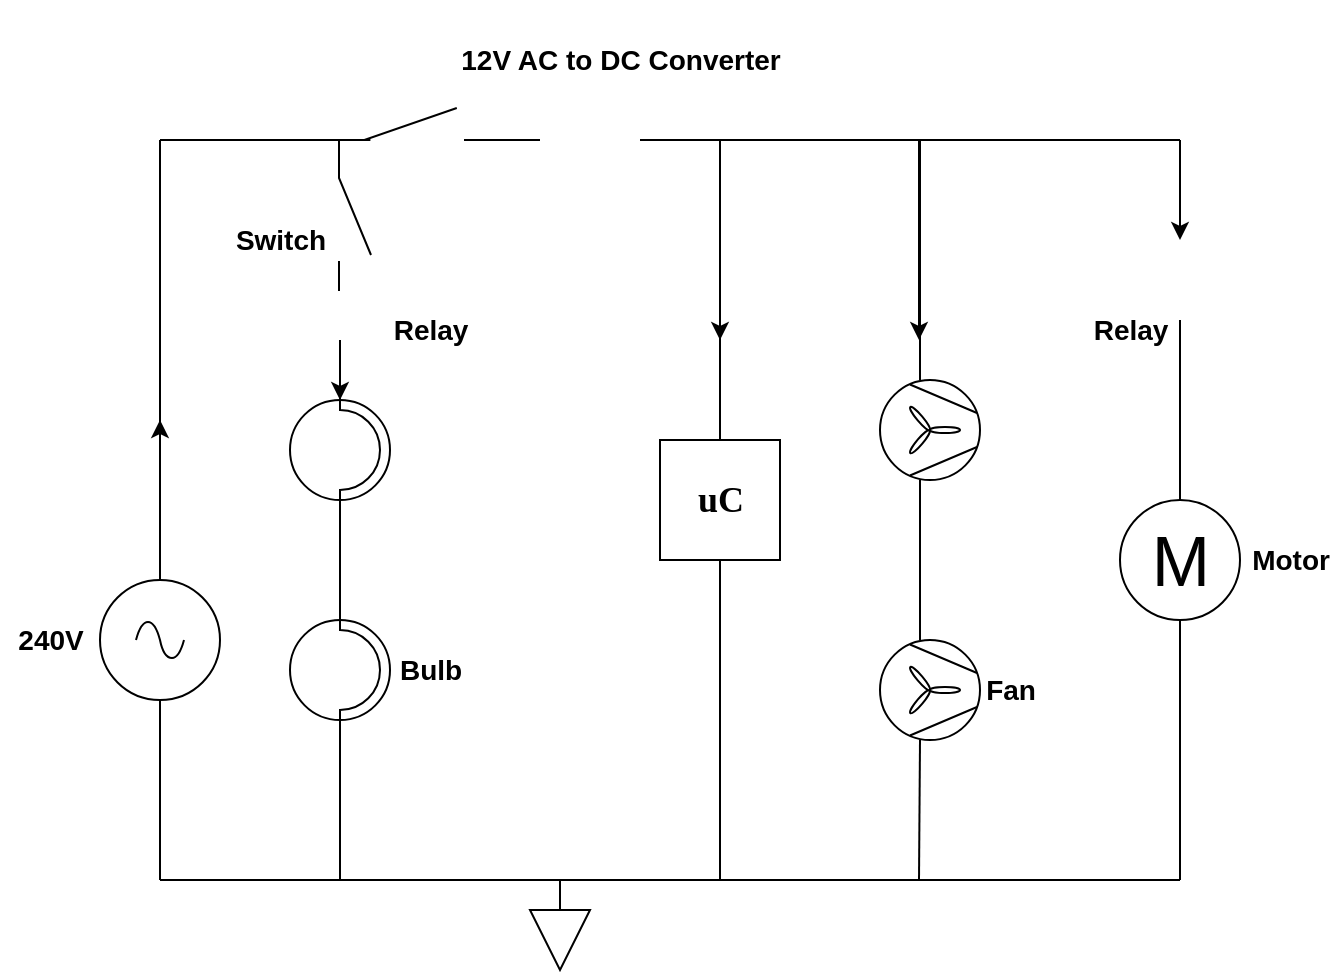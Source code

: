 <mxfile version="14.9.5" type="device"><diagram id="0c5U_8p9nLta7lsUkZaF" name="Page-1"><mxGraphModel dx="578" dy="505" grid="1" gridSize="10" guides="1" tooltips="1" connect="1" arrows="1" fold="1" page="1" pageScale="1" pageWidth="850" pageHeight="1100" math="0" shadow="0"><root><mxCell id="0"/><mxCell id="1" parent="0"/><mxCell id="4mtHJj6S7-5xOOALQiiD-1" value="" style="pointerEvents=1;verticalLabelPosition=bottom;shadow=0;dashed=0;align=center;html=1;verticalAlign=top;shape=mxgraph.electrical.signal_sources.source;aspect=fixed;points=[[0.5,0,0],[1,0.5,0],[0.5,1,0],[0,0.5,0]];elSignalType=ac;" vertex="1" parent="1"><mxGeometry x="160" y="340" width="60" height="60" as="geometry"/></mxCell><mxCell id="4mtHJj6S7-5xOOALQiiD-8" value="" style="pointerEvents=1;verticalLabelPosition=bottom;shadow=0;dashed=0;align=center;html=1;verticalAlign=top;shape=mxgraph.electrical.miscellaneous.illuminating_bulb;rotation=90;" vertex="1" parent="1"><mxGeometry x="250" y="360" width="60" height="50" as="geometry"/></mxCell><mxCell id="4mtHJj6S7-5xOOALQiiD-9" value="" style="verticalLabelPosition=bottom;outlineConnect=0;align=center;dashed=0;html=1;verticalAlign=top;shape=mxgraph.pid2misc.fan;fanType=common" vertex="1" parent="1"><mxGeometry x="550" y="240" width="50" height="50" as="geometry"/></mxCell><mxCell id="4mtHJj6S7-5xOOALQiiD-10" value="M" style="verticalLabelPosition=middle;shadow=0;dashed=0;align=center;html=1;verticalAlign=middle;strokeWidth=1;shape=ellipse;aspect=fixed;fontSize=35;" vertex="1" parent="1"><mxGeometry x="670" y="300" width="60" height="60" as="geometry"/></mxCell><mxCell id="4mtHJj6S7-5xOOALQiiD-14" value="" style="endArrow=none;html=1;exitX=0.5;exitY=0;exitDx=0;exitDy=0;exitPerimeter=0;" edge="1" parent="1" source="4mtHJj6S7-5xOOALQiiD-1"><mxGeometry width="50" height="50" relative="1" as="geometry"><mxPoint x="400" y="290" as="sourcePoint"/><mxPoint x="190" y="120" as="targetPoint"/></mxGeometry></mxCell><mxCell id="4mtHJj6S7-5xOOALQiiD-16" value="" style="endArrow=none;html=1;entryX=0.28;entryY=1;entryDx=0;entryDy=0;entryPerimeter=0;" edge="1" parent="1" target="4mtHJj6S7-5xOOALQiiD-17"><mxGeometry width="50" height="50" relative="1" as="geometry"><mxPoint x="190" y="120" as="sourcePoint"/><mxPoint x="310" y="120" as="targetPoint"/></mxGeometry></mxCell><mxCell id="4mtHJj6S7-5xOOALQiiD-17" value="" style="pointerEvents=1;verticalLabelPosition=bottom;shadow=0;dashed=0;align=center;html=1;verticalAlign=top;shape=mxgraph.electrical.electro-mechanical.make_contact;" vertex="1" parent="1"><mxGeometry x="270" y="104" width="90" height="16" as="geometry"/></mxCell><mxCell id="4mtHJj6S7-5xOOALQiiD-26" value="" style="pointerEvents=1;verticalLabelPosition=bottom;shadow=0;dashed=0;align=center;html=1;verticalAlign=top;shape=mxgraph.electrical.electro-mechanical.make_contact;rotation=90;" vertex="1" parent="1"><mxGeometry x="250" y="150" width="75" height="16" as="geometry"/></mxCell><mxCell id="4mtHJj6S7-5xOOALQiiD-27" value="" style="pointerEvents=1;verticalLabelPosition=bottom;shadow=0;dashed=0;align=center;html=1;verticalAlign=top;shape=mxgraph.electrical.miscellaneous.illuminating_bulb;rotation=90;" vertex="1" parent="1"><mxGeometry x="250" y="250" width="60" height="50" as="geometry"/></mxCell><mxCell id="4mtHJj6S7-5xOOALQiiD-30" value="" style="endArrow=classic;html=1;" edge="1" parent="1"><mxGeometry width="50" height="50" relative="1" as="geometry"><mxPoint x="190" y="340" as="sourcePoint"/><mxPoint x="190" y="260" as="targetPoint"/></mxGeometry></mxCell><mxCell id="4mtHJj6S7-5xOOALQiiD-31" value="" style="endArrow=none;html=1;exitX=0.5;exitY=1;exitDx=0;exitDy=0;exitPerimeter=0;" edge="1" parent="1" source="4mtHJj6S7-5xOOALQiiD-1"><mxGeometry width="50" height="50" relative="1" as="geometry"><mxPoint x="400" y="360" as="sourcePoint"/><mxPoint x="190" y="490" as="targetPoint"/></mxGeometry></mxCell><mxCell id="4mtHJj6S7-5xOOALQiiD-32" value="" style="endArrow=none;html=1;" edge="1" parent="1"><mxGeometry width="50" height="50" relative="1" as="geometry"><mxPoint x="190" y="490" as="sourcePoint"/><mxPoint x="700" y="490" as="targetPoint"/></mxGeometry></mxCell><mxCell id="4mtHJj6S7-5xOOALQiiD-33" value="" style="endArrow=none;html=1;exitX=1;exitY=0.5;exitDx=0;exitDy=0;exitPerimeter=0;" edge="1" parent="1" source="4mtHJj6S7-5xOOALQiiD-8"><mxGeometry width="50" height="50" relative="1" as="geometry"><mxPoint x="280" y="397.25" as="sourcePoint"/><mxPoint x="280" y="487" as="targetPoint"/></mxGeometry></mxCell><mxCell id="4mtHJj6S7-5xOOALQiiD-35" value="" style="endArrow=none;html=1;exitX=0;exitY=0.5;exitDx=0;exitDy=0;exitPerimeter=0;entryX=1;entryY=0.5;entryDx=0;entryDy=0;entryPerimeter=0;" edge="1" parent="1" source="4mtHJj6S7-5xOOALQiiD-8" target="4mtHJj6S7-5xOOALQiiD-27"><mxGeometry width="50" height="50" relative="1" as="geometry"><mxPoint x="400" y="337.25" as="sourcePoint"/><mxPoint x="450" y="287.25" as="targetPoint"/></mxGeometry></mxCell><mxCell id="4mtHJj6S7-5xOOALQiiD-37" value="" style="verticalLabelPosition=bottom;outlineConnect=0;align=center;dashed=0;html=1;verticalAlign=top;shape=mxgraph.pid2misc.fan;fanType=common" vertex="1" parent="1"><mxGeometry x="550" y="370" width="50" height="50" as="geometry"/></mxCell><mxCell id="4mtHJj6S7-5xOOALQiiD-38" value="" style="endArrow=none;html=1;" edge="1" parent="1"><mxGeometry width="50" height="50" relative="1" as="geometry"><mxPoint x="570" y="370" as="sourcePoint"/><mxPoint x="570" y="290" as="targetPoint"/></mxGeometry></mxCell><mxCell id="4mtHJj6S7-5xOOALQiiD-39" value="" style="endArrow=none;html=1;" edge="1" parent="1"><mxGeometry width="50" height="50" relative="1" as="geometry"><mxPoint x="569.5" y="490" as="sourcePoint"/><mxPoint x="570" y="420" as="targetPoint"/></mxGeometry></mxCell><mxCell id="4mtHJj6S7-5xOOALQiiD-40" value="" style="endArrow=none;html=1;" edge="1" parent="1"><mxGeometry width="50" height="50" relative="1" as="geometry"><mxPoint x="430" y="120" as="sourcePoint"/><mxPoint x="700" y="120" as="targetPoint"/></mxGeometry></mxCell><mxCell id="4mtHJj6S7-5xOOALQiiD-42" value="" style="endArrow=none;html=1;" edge="1" parent="1"><mxGeometry width="50" height="50" relative="1" as="geometry"><mxPoint x="570" y="210" as="sourcePoint"/><mxPoint x="570" y="120" as="targetPoint"/></mxGeometry></mxCell><mxCell id="4mtHJj6S7-5xOOALQiiD-44" value="" style="endArrow=none;html=1;" edge="1" parent="1"><mxGeometry width="50" height="50" relative="1" as="geometry"><mxPoint x="700" y="490" as="sourcePoint"/><mxPoint x="700" y="360" as="targetPoint"/></mxGeometry></mxCell><mxCell id="4mtHJj6S7-5xOOALQiiD-46" value="" style="endArrow=none;html=1;exitX=1;exitY=1;exitDx=0;exitDy=0;exitPerimeter=0;" edge="1" parent="1" source="4mtHJj6S7-5xOOALQiiD-17"><mxGeometry width="50" height="50" relative="1" as="geometry"><mxPoint x="400" y="350" as="sourcePoint"/><mxPoint x="360" y="120" as="targetPoint"/></mxGeometry></mxCell><mxCell id="4mtHJj6S7-5xOOALQiiD-47" value="" style="triangle;whiteSpace=wrap;html=1;rotation=90;" vertex="1" parent="1"><mxGeometry x="375" y="505" width="30" height="30" as="geometry"/></mxCell><mxCell id="4mtHJj6S7-5xOOALQiiD-48" value="" style="endArrow=none;html=1;exitX=0;exitY=0.5;exitDx=0;exitDy=0;" edge="1" parent="1" source="4mtHJj6S7-5xOOALQiiD-47"><mxGeometry width="50" height="50" relative="1" as="geometry"><mxPoint x="355" y="380" as="sourcePoint"/><mxPoint x="390" y="490" as="targetPoint"/></mxGeometry></mxCell><mxCell id="4mtHJj6S7-5xOOALQiiD-49" value="" style="endArrow=none;html=1;" edge="1" parent="1"><mxGeometry width="50" height="50" relative="1" as="geometry"><mxPoint x="280" y="490" as="sourcePoint"/><mxPoint x="280" y="410" as="targetPoint"/></mxGeometry></mxCell><mxCell id="4mtHJj6S7-5xOOALQiiD-50" value="" style="shape=image;verticalLabelPosition=bottom;labelBackgroundColor=#ffffff;verticalAlign=top;aspect=fixed;imageAspect=0;image=https://www.electrical-symbols.com/images/electronic-symbols/relays/relay-coil_2.png;" vertex="1" parent="1"><mxGeometry x="215" y="150" width="130" height="130" as="geometry"/></mxCell><mxCell id="4mtHJj6S7-5xOOALQiiD-52" value="" style="endArrow=none;html=1;" edge="1" parent="1"><mxGeometry width="50" height="50" relative="1" as="geometry"><mxPoint x="570" y="240" as="sourcePoint"/><mxPoint x="570" y="200" as="targetPoint"/></mxGeometry></mxCell><mxCell id="4mtHJj6S7-5xOOALQiiD-53" value="" style="shape=image;verticalLabelPosition=bottom;labelBackgroundColor=#ffffff;verticalAlign=top;aspect=fixed;imageAspect=0;image=https://www.electrical-symbols.com/images/electronic-symbols/relays/relay-coil_2.png;" vertex="1" parent="1"><mxGeometry x="635" y="125" width="130" height="130" as="geometry"/></mxCell><mxCell id="4mtHJj6S7-5xOOALQiiD-57" value="" style="endArrow=none;html=1;" edge="1" parent="1"><mxGeometry width="50" height="50" relative="1" as="geometry"><mxPoint x="280" y="245" as="sourcePoint"/><mxPoint x="280" y="220" as="targetPoint"/></mxGeometry></mxCell><mxCell id="4mtHJj6S7-5xOOALQiiD-58" value="" style="endArrow=classic;html=1;" edge="1" parent="1"><mxGeometry width="50" height="50" relative="1" as="geometry"><mxPoint x="280" y="230" as="sourcePoint"/><mxPoint x="280" y="250" as="targetPoint"/></mxGeometry></mxCell><mxCell id="4mtHJj6S7-5xOOALQiiD-59" value="" style="endArrow=classic;html=1;" edge="1" parent="1"><mxGeometry width="50" height="50" relative="1" as="geometry"><mxPoint x="569.5" y="120" as="sourcePoint"/><mxPoint x="569.5" y="220" as="targetPoint"/></mxGeometry></mxCell><mxCell id="4mtHJj6S7-5xOOALQiiD-60" value="" style="endArrow=classic;html=1;" edge="1" parent="1"><mxGeometry width="50" height="50" relative="1" as="geometry"><mxPoint x="700" y="120" as="sourcePoint"/><mxPoint x="700" y="170" as="targetPoint"/></mxGeometry></mxCell><mxCell id="4mtHJj6S7-5xOOALQiiD-61" value="" style="shape=image;verticalLabelPosition=bottom;labelBackgroundColor=#ffffff;verticalAlign=top;aspect=fixed;imageAspect=0;image=https://www.electrical-symbols.com/images/electrical-symbols/power-converters/rectifier_1.png;" vertex="1" parent="1"><mxGeometry x="340" y="50" width="130" height="130" as="geometry"/></mxCell><mxCell id="4mtHJj6S7-5xOOALQiiD-63" value="" style="endArrow=none;html=1;exitX=1;exitY=1;exitDx=0;exitDy=0;exitPerimeter=0;" edge="1" parent="1" source="4mtHJj6S7-5xOOALQiiD-17"><mxGeometry width="50" height="50" relative="1" as="geometry"><mxPoint x="390" y="360" as="sourcePoint"/><mxPoint x="380" y="120" as="targetPoint"/></mxGeometry></mxCell><mxCell id="4mtHJj6S7-5xOOALQiiD-65" value="" style="whiteSpace=wrap;html=1;aspect=fixed;" vertex="1" parent="1"><mxGeometry x="440" y="270" width="60" height="60" as="geometry"/></mxCell><mxCell id="4mtHJj6S7-5xOOALQiiD-66" value="" style="endArrow=none;html=1;entryX=0.5;entryY=0;entryDx=0;entryDy=0;" edge="1" parent="1" target="4mtHJj6S7-5xOOALQiiD-65"><mxGeometry width="50" height="50" relative="1" as="geometry"><mxPoint x="470" y="120" as="sourcePoint"/><mxPoint x="440" y="240" as="targetPoint"/></mxGeometry></mxCell><mxCell id="4mtHJj6S7-5xOOALQiiD-67" value="" style="endArrow=none;html=1;exitX=0.5;exitY=0;exitDx=0;exitDy=0;" edge="1" parent="1" source="4mtHJj6S7-5xOOALQiiD-10"><mxGeometry width="50" height="50" relative="1" as="geometry"><mxPoint x="650" y="260" as="sourcePoint"/><mxPoint x="700" y="210" as="targetPoint"/></mxGeometry></mxCell><mxCell id="4mtHJj6S7-5xOOALQiiD-68" value="&lt;font face=&quot;Times New Roman&quot; size=&quot;1&quot;&gt;&lt;b style=&quot;font-size: 18px&quot;&gt;uC&lt;/b&gt;&lt;/font&gt;" style="text;html=1;align=center;verticalAlign=middle;resizable=0;points=[];autosize=1;strokeColor=none;" vertex="1" parent="1"><mxGeometry x="450" y="290" width="40" height="20" as="geometry"/></mxCell><mxCell id="4mtHJj6S7-5xOOALQiiD-69" value="&lt;b&gt;&lt;font style=&quot;font-size: 14px&quot;&gt;12V AC to DC Converter&lt;/font&gt;&lt;/b&gt;" style="text;html=1;align=center;verticalAlign=middle;resizable=0;points=[];autosize=1;strokeColor=none;" vertex="1" parent="1"><mxGeometry x="330" y="70" width="180" height="20" as="geometry"/></mxCell><mxCell id="4mtHJj6S7-5xOOALQiiD-70" value="&lt;b&gt;&lt;font style=&quot;font-size: 14px&quot;&gt;Relay&lt;/font&gt;&lt;/b&gt;" style="text;html=1;align=center;verticalAlign=middle;resizable=0;points=[];autosize=1;strokeColor=none;" vertex="1" parent="1"><mxGeometry x="300" y="205" width="50" height="20" as="geometry"/></mxCell><mxCell id="4mtHJj6S7-5xOOALQiiD-71" value="&lt;b&gt;&lt;font style=&quot;font-size: 14px&quot;&gt;Relay&lt;/font&gt;&lt;/b&gt;" style="text;html=1;align=center;verticalAlign=middle;resizable=0;points=[];autosize=1;strokeColor=none;" vertex="1" parent="1"><mxGeometry x="650" y="205" width="50" height="20" as="geometry"/></mxCell><mxCell id="4mtHJj6S7-5xOOALQiiD-72" value="&lt;font style=&quot;font-size: 14px&quot;&gt;&lt;b&gt;Bulb&lt;/b&gt;&lt;/font&gt;" style="text;html=1;align=center;verticalAlign=middle;resizable=0;points=[];autosize=1;strokeColor=none;" vertex="1" parent="1"><mxGeometry x="300" y="375" width="50" height="20" as="geometry"/></mxCell><mxCell id="4mtHJj6S7-5xOOALQiiD-73" value="&lt;span style=&quot;font-size: 14px&quot;&gt;&lt;b&gt;Fan&lt;/b&gt;&lt;/span&gt;" style="text;html=1;align=center;verticalAlign=middle;resizable=0;points=[];autosize=1;strokeColor=none;" vertex="1" parent="1"><mxGeometry x="595" y="385" width="40" height="20" as="geometry"/></mxCell><mxCell id="4mtHJj6S7-5xOOALQiiD-76" value="&lt;span style=&quot;font-size: 14px&quot;&gt;&lt;b&gt;Motor&lt;/b&gt;&lt;/span&gt;" style="text;html=1;align=center;verticalAlign=middle;resizable=0;points=[];autosize=1;strokeColor=none;" vertex="1" parent="1"><mxGeometry x="730" y="320" width="50" height="20" as="geometry"/></mxCell><mxCell id="4mtHJj6S7-5xOOALQiiD-77" value="&lt;font size=&quot;1&quot;&gt;&lt;b style=&quot;font-size: 14px&quot;&gt;240V&lt;/b&gt;&lt;/font&gt;" style="text;html=1;align=center;verticalAlign=middle;resizable=0;points=[];autosize=1;strokeColor=none;" vertex="1" parent="1"><mxGeometry x="110" y="360" width="50" height="20" as="geometry"/></mxCell><mxCell id="4mtHJj6S7-5xOOALQiiD-78" value="" style="endArrow=none;html=1;" edge="1" parent="1"><mxGeometry width="50" height="50" relative="1" as="geometry"><mxPoint x="470" y="490" as="sourcePoint"/><mxPoint x="470" y="330" as="targetPoint"/></mxGeometry></mxCell><mxCell id="4mtHJj6S7-5xOOALQiiD-79" value="&lt;font style=&quot;font-size: 14px&quot;&gt;&lt;b&gt;Switch&lt;/b&gt;&lt;/font&gt;" style="text;html=1;align=center;verticalAlign=middle;resizable=0;points=[];autosize=1;strokeColor=none;" vertex="1" parent="1"><mxGeometry x="220" y="160" width="60" height="20" as="geometry"/></mxCell><mxCell id="4mtHJj6S7-5xOOALQiiD-80" value="" style="endArrow=classic;html=1;" edge="1" parent="1"><mxGeometry width="50" height="50" relative="1" as="geometry"><mxPoint x="470" y="190" as="sourcePoint"/><mxPoint x="470" y="220" as="targetPoint"/></mxGeometry></mxCell></root></mxGraphModel></diagram></mxfile>